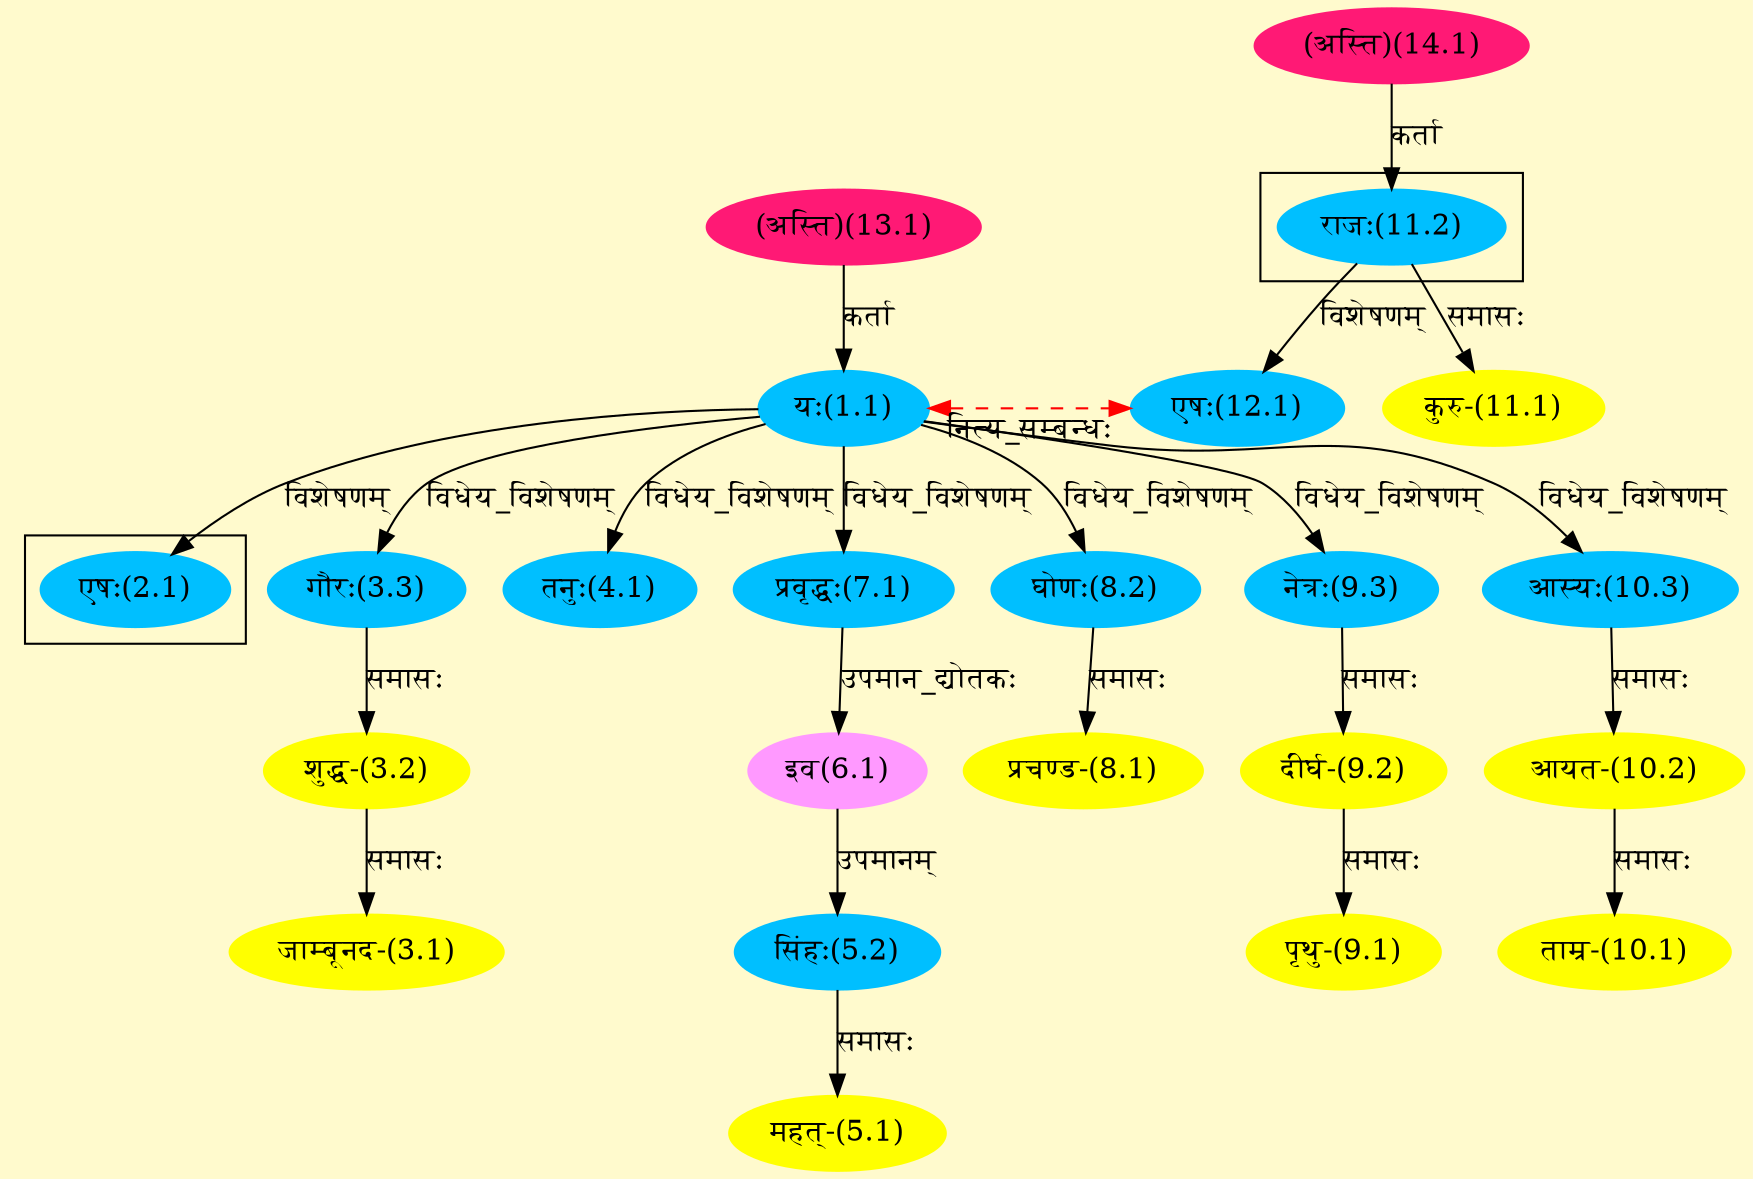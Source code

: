 digraph G{
rankdir=BT;
 compound=true;
 bgcolor="lemonchiffon1";

subgraph cluster_1{
Node2_1 [style=filled, color="#00BFFF" label = "एषः(2.1)"]
Node1_1 [style=filled, color="#00BFFF" label = "यः(1.1)"]

}

subgraph cluster_2{
Node12_1 [style=filled, color="#00BFFF" label = "एषः(12.1)"]
Node11_2 [style=filled, color="#00BFFF" label = "राजः(11.2)"]

}
Node1_1 [style=filled, color="#00BFFF" label = "यः(1.1)"]
Node13_1 [style=filled, color="#FF1975" label = "(अस्ति)(13.1)"]
Node12_1 [style=filled, color="#00BFFF" label = "एषः(12.1)"]
Node3_1 [style=filled, color="#FFFF00" label = "जाम्बूनद-(3.1)"]
Node3_2 [style=filled, color="#FFFF00" label = "शुद्ध-(3.2)"]
Node3_3 [style=filled, color="#00BFFF" label = "गौरः(3.3)"]
Node4_1 [style=filled, color="#00BFFF" label = "तनुः(4.1)"]
Node5_1 [style=filled, color="#FFFF00" label = "महत्-(5.1)"]
Node5_2 [style=filled, color="#00BFFF" label = "सिंहः(5.2)"]
Node6_1 [style=filled, color="#FF99FF" label = "इव(6.1)"]
Node7_1 [style=filled, color="#00BFFF" label = "प्रवृद्धः(7.1)"]
Node8_1 [style=filled, color="#FFFF00" label = "प्रचण्ड-(8.1)"]
Node8_2 [style=filled, color="#00BFFF" label = "घोणः(8.2)"]
Node9_1 [style=filled, color="#FFFF00" label = "पृथु-(9.1)"]
Node9_2 [style=filled, color="#FFFF00" label = "दीर्घ-(9.2)"]
Node9_3 [style=filled, color="#00BFFF" label = "नेत्रः(9.3)"]
Node10_1 [style=filled, color="#FFFF00" label = "ताम्र-(10.1)"]
Node10_2 [style=filled, color="#FFFF00" label = "आयत-(10.2)"]
Node10_3 [style=filled, color="#00BFFF" label = "आस्यः(10.3)"]
Node11_1 [style=filled, color="#FFFF00" label = "कुरु-(11.1)"]
Node11_2 [style=filled, color="#00BFFF" label = "राजः(11.2)"]
Node14_1 [style=filled, color="#FF1975" label = "(अस्ति)(14.1)"]
{rank = same; Node1_1; Node12_1;}
/* Start of Relations section */

Node1_1 -> Node13_1 [  label="कर्ता"  dir="back" ]
Node1_1 -> Node12_1 [ style=dashed color="red" label="नित्य_सम्बन्धः"  dir="both" ]
Node2_1 -> Node1_1 [  label="विशेषणम्"  dir="back" ]
Node3_1 -> Node3_2 [  label="समासः"  dir="back" ]
Node3_2 -> Node3_3 [  label="समासः"  dir="back" ]
Node3_3 -> Node1_1 [  label="विधेय_विशेषणम्"  dir="back" ]
Node4_1 -> Node1_1 [  label="विधेय_विशेषणम्"  dir="back" ]
Node5_1 -> Node5_2 [  label="समासः"  dir="back" ]
Node5_2 -> Node6_1 [  label="उपमानम्"  dir="back" ]
Node6_1 -> Node7_1 [  label="उपमान_द्योतकः"  dir="back" ]
Node7_1 -> Node1_1 [  label="विधेय_विशेषणम्"  dir="back" ]
Node8_1 -> Node8_2 [  label="समासः"  dir="back" ]
Node8_2 -> Node1_1 [  label="विधेय_विशेषणम्"  dir="back" ]
Node9_1 -> Node9_2 [  label="समासः"  dir="back" ]
Node9_2 -> Node9_3 [  label="समासः"  dir="back" ]
Node9_3 -> Node1_1 [  label="विधेय_विशेषणम्"  dir="back" ]
Node10_1 -> Node10_2 [  label="समासः"  dir="back" ]
Node10_2 -> Node10_3 [  label="समासः"  dir="back" ]
Node10_3 -> Node1_1 [  label="विधेय_विशेषणम्"  dir="back" ]
Node11_1 -> Node11_2 [  label="समासः"  dir="back" ]
Node11_2 -> Node14_1 [  label="कर्ता"  dir="back" ]
Node12_1 -> Node11_2 [  label="विशेषणम्"  dir="back" ]
}
